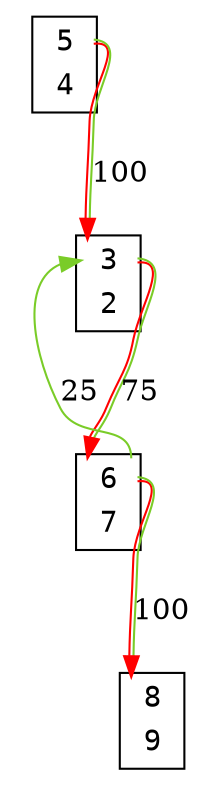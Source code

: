 digraph my_graph {
node[fontname=<Courier>,shape=<plaintext>]
vertex_0x7febb63a7460_0x7febb63a7a30[label=<<TABLE bgcolor = "white">
<TR><TD BORDER = "0" PORT = "port_0x7febb63a7460_in"></TD><TD BORDER = "0" PORT = "port_">3</TD><TD BORDER = "0" PORT = "port_0x7febb63a7460_out"></TD></TR>
<TR><TD BORDER = "0" PORT = "port_0x7febb63a7a30_out"></TD><TD BORDER = "0" PORT = "port_">2</TD><TD BORDER = "0" PORT = "port_0x7febb63a7a30_in"></TD></TR>
</TABLE>>,style=<filled>,color=<black>,fillcolor=<white>]
vertex_0x7febb63a7310_0x7febb63a7400[label=<<TABLE bgcolor = "white">
<TR><TD BORDER = "0" PORT = "port_0x7febb63a7400_in"></TD><TD BORDER = "0" PORT = "port_">5</TD><TD BORDER = "0" PORT = "port_0x7febb63a7400_out"></TD></TR>
<TR><TD BORDER = "0" PORT = "port_0x7febb63a7310_out"></TD><TD BORDER = "0" PORT = "port_">4</TD><TD BORDER = "0" PORT = "port_0x7febb63a7310_in"></TD></TR>
</TABLE>>,style=<filled>,color=<black>,fillcolor=<white>]
vertex_0x7febb54101f0_0x7febb63a7940[label=<<TABLE bgcolor = "white">
<TR><TD BORDER = "0" PORT = "port_0x7febb63a7940_in"></TD><TD BORDER = "0" PORT = "port_">6</TD><TD BORDER = "0" PORT = "port_0x7febb63a7940_out"></TD></TR>
<TR><TD BORDER = "0" PORT = "port_0x7febb54101f0_out"></TD><TD BORDER = "0" PORT = "port_">7</TD><TD BORDER = "0" PORT = "port_0x7febb54101f0_in"></TD></TR>
</TABLE>>,style=<filled>,color=<black>,fillcolor=<white>]
vertex_0x7febb5816040_0x7febb58160d0[label=<<TABLE bgcolor = "white">
<TR><TD BORDER = "0" PORT = "port_0x7febb58160d0_in"></TD><TD BORDER = "0" PORT = "port_">8</TD><TD BORDER = "0" PORT = "port_0x7febb58160d0_out"></TD></TR>
<TR><TD BORDER = "0" PORT = "port_0x7febb5816040_out"></TD><TD BORDER = "0" PORT = "port_">9</TD><TD BORDER = "0" PORT = "port_0x7febb5816040_in"></TD></TR>
</TABLE>>,style=<filled>,color=<black>,fillcolor=<white>]
vertex_0x7febb63a7310_0x7febb63a7400:port_0x7febb63a7400_out->vertex_0x7febb63a7460_0x7febb63a7a30:port_0x7febb63a7460_in[label="100",len=<0>,K=<0>,color=<0 1 1:0.250 0.800 0.800>]
vertex_0x7febb54101f0_0x7febb63a7940:port_0x7febb63a7940_out->vertex_0x7febb5816040_0x7febb58160d0:port_0x7febb58160d0_in[label="100",len=<0>,K=<0>,color=<0 1 1:0.250 0.800 0.800>]
vertex_0x7febb63a7460_0x7febb63a7a30:port_0x7febb63a7460_out->vertex_0x7febb54101f0_0x7febb63a7940:port_0x7febb63a7940_in[label="75",len=<0>,K=<0>,color=<0 1 1:0.250 0.800 0.800>]
vertex_0x7febb54101f0_0x7febb63a7940:port_0x7febb63a7940_out->vertex_0x7febb63a7460_0x7febb63a7a30:port_0x7febb63a7460_in[label="25",len=<0>,K=<0>,color=<0.250 0.800 0.800>]
}
